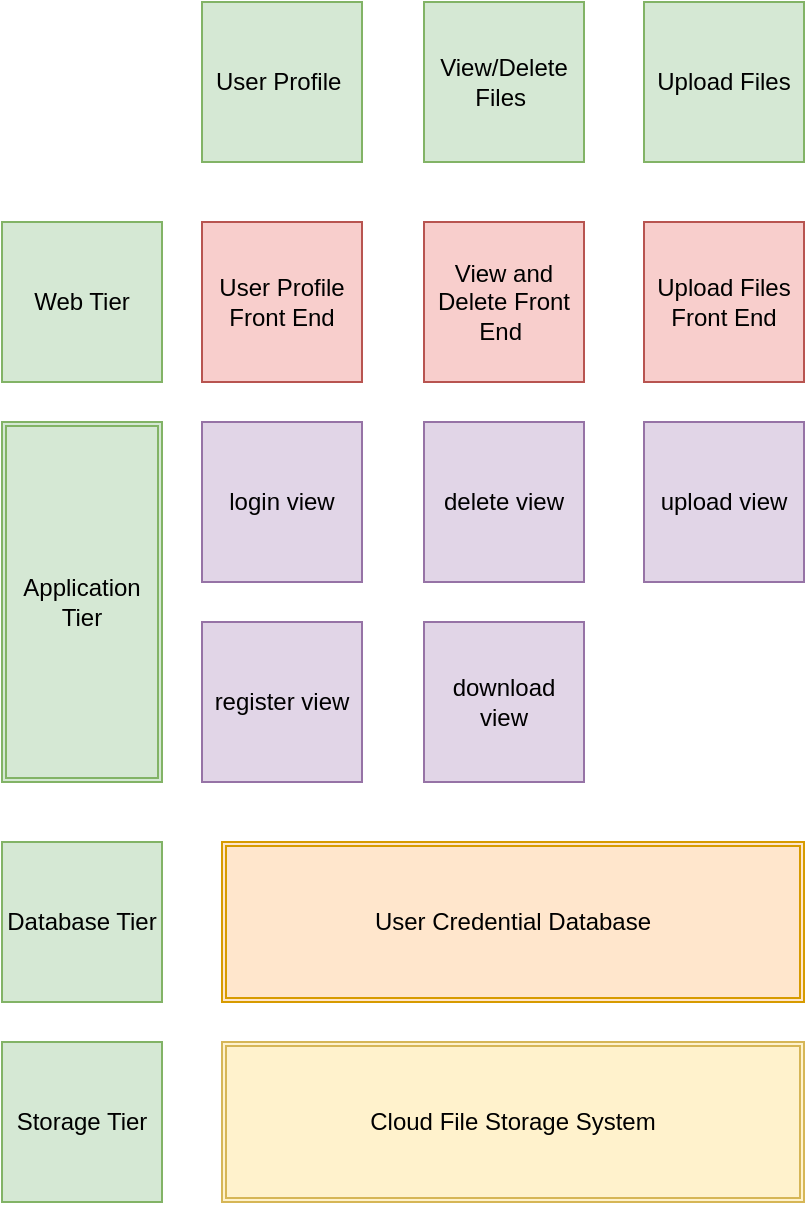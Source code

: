 <mxfile version="20.5.3" type="device"><diagram id="C5RBs43oDa-KdzZeNtuy" name="Page-1"><mxGraphModel dx="1022" dy="1943" grid="1" gridSize="10" guides="1" tooltips="1" connect="1" arrows="1" fold="1" page="1" pageScale="1" pageWidth="1169" pageHeight="827" math="0" shadow="0"><root><mxCell id="WIyWlLk6GJQsqaUBKTNV-0"/><mxCell id="WIyWlLk6GJQsqaUBKTNV-1" parent="WIyWlLk6GJQsqaUBKTNV-0"/><mxCell id="4zJl9A9tdYKJErFBLPtg-14" value="User Profile&amp;nbsp;" style="whiteSpace=wrap;html=1;aspect=fixed;fillColor=#d5e8d4;strokeColor=#82b366;" parent="WIyWlLk6GJQsqaUBKTNV-1" vertex="1"><mxGeometry x="499" y="-140" width="80" height="80" as="geometry"/></mxCell><mxCell id="4zJl9A9tdYKJErFBLPtg-15" value="View/Delete Files&amp;nbsp;" style="whiteSpace=wrap;html=1;aspect=fixed;fillColor=#d5e8d4;strokeColor=#82b366;" parent="WIyWlLk6GJQsqaUBKTNV-1" vertex="1"><mxGeometry x="610" y="-140" width="80" height="80" as="geometry"/></mxCell><mxCell id="4zJl9A9tdYKJErFBLPtg-17" value="Web Tier" style="whiteSpace=wrap;html=1;aspect=fixed;fillColor=#d5e8d4;strokeColor=#82b366;" parent="WIyWlLk6GJQsqaUBKTNV-1" vertex="1"><mxGeometry x="399" y="-30" width="80" height="80" as="geometry"/></mxCell><mxCell id="4zJl9A9tdYKJErFBLPtg-20" value="User Profile Front End" style="whiteSpace=wrap;html=1;aspect=fixed;fillColor=#f8cecc;strokeColor=#b85450;" parent="WIyWlLk6GJQsqaUBKTNV-1" vertex="1"><mxGeometry x="499" y="-30" width="80" height="80" as="geometry"/></mxCell><mxCell id="4zJl9A9tdYKJErFBLPtg-21" value="View and Delete Front End&amp;nbsp;" style="whiteSpace=wrap;html=1;aspect=fixed;fillColor=#f8cecc;strokeColor=#b85450;" parent="WIyWlLk6GJQsqaUBKTNV-1" vertex="1"><mxGeometry x="610" y="-30" width="80" height="80" as="geometry"/></mxCell><mxCell id="4zJl9A9tdYKJErFBLPtg-22" value="Upload Files Front End" style="whiteSpace=wrap;html=1;aspect=fixed;fillColor=#f8cecc;strokeColor=#b85450;" parent="WIyWlLk6GJQsqaUBKTNV-1" vertex="1"><mxGeometry x="720" y="-30" width="80" height="80" as="geometry"/></mxCell><mxCell id="4zJl9A9tdYKJErFBLPtg-24" value="Storage Tier" style="whiteSpace=wrap;html=1;aspect=fixed;fillColor=#d5e8d4;strokeColor=#82b366;" parent="WIyWlLk6GJQsqaUBKTNV-1" vertex="1"><mxGeometry x="399" y="380" width="80" height="80" as="geometry"/></mxCell><mxCell id="4zJl9A9tdYKJErFBLPtg-25" value="Database Tier" style="whiteSpace=wrap;html=1;aspect=fixed;fillColor=#d5e8d4;strokeColor=#82b366;" parent="WIyWlLk6GJQsqaUBKTNV-1" vertex="1"><mxGeometry x="399" y="280" width="80" height="80" as="geometry"/></mxCell><mxCell id="4zJl9A9tdYKJErFBLPtg-27" value="Upload Files" style="whiteSpace=wrap;html=1;aspect=fixed;fillColor=#d5e8d4;strokeColor=#82b366;" parent="WIyWlLk6GJQsqaUBKTNV-1" vertex="1"><mxGeometry x="720" y="-140" width="80" height="80" as="geometry"/></mxCell><mxCell id="4zJl9A9tdYKJErFBLPtg-30" value="login_view" style="whiteSpace=wrap;html=1;aspect=fixed;fillColor=#e1d5e7;strokeColor=#9673a6;" parent="WIyWlLk6GJQsqaUBKTNV-1" vertex="1"><mxGeometry x="499" y="70" width="80" height="80" as="geometry"/></mxCell><mxCell id="4zJl9A9tdYKJErFBLPtg-31" value="register view" style="whiteSpace=wrap;html=1;aspect=fixed;fillColor=#e1d5e7;strokeColor=#9673a6;" parent="WIyWlLk6GJQsqaUBKTNV-1" vertex="1"><mxGeometry x="499" y="170" width="80" height="80" as="geometry"/></mxCell><mxCell id="4zJl9A9tdYKJErFBLPtg-33" value="upload view" style="whiteSpace=wrap;html=1;aspect=fixed;fillColor=#e1d5e7;strokeColor=#9673a6;" parent="WIyWlLk6GJQsqaUBKTNV-1" vertex="1"><mxGeometry x="720" y="70" width="80" height="80" as="geometry"/></mxCell><mxCell id="4zJl9A9tdYKJErFBLPtg-34" value="User Credential Database" style="shape=ext;double=1;whiteSpace=wrap;html=1;fillColor=#ffe6cc;strokeColor=#d79b00;" parent="WIyWlLk6GJQsqaUBKTNV-1" vertex="1"><mxGeometry x="509" y="280" width="291" height="80" as="geometry"/></mxCell><mxCell id="4zJl9A9tdYKJErFBLPtg-41" value="delete view" style="whiteSpace=wrap;html=1;aspect=fixed;fillColor=#e1d5e7;strokeColor=#9673a6;" parent="WIyWlLk6GJQsqaUBKTNV-1" vertex="1"><mxGeometry x="610" y="70" width="80" height="80" as="geometry"/></mxCell><mxCell id="4zJl9A9tdYKJErFBLPtg-42" value="download view" style="whiteSpace=wrap;html=1;aspect=fixed;fillColor=#e1d5e7;strokeColor=#9673a6;" parent="WIyWlLk6GJQsqaUBKTNV-1" vertex="1"><mxGeometry x="610" y="170" width="80" height="80" as="geometry"/></mxCell><mxCell id="RexvZhvVZg4S4dmwbQe3-0" value="Cloud File Storage System" style="shape=ext;double=1;whiteSpace=wrap;html=1;fillColor=#fff2cc;strokeColor=#d6b656;" parent="WIyWlLk6GJQsqaUBKTNV-1" vertex="1"><mxGeometry x="509" y="380" width="291" height="80" as="geometry"/></mxCell><mxCell id="RexvZhvVZg4S4dmwbQe3-1" value="Application Tier" style="shape=ext;double=1;whiteSpace=wrap;html=1;fillColor=#d5e8d4;strokeColor=#82b366;" parent="WIyWlLk6GJQsqaUBKTNV-1" vertex="1"><mxGeometry x="399" y="70" width="80" height="180" as="geometry"/></mxCell><mxCell id="Owr44hSAnnCzuLfblkfO-0" value="login view" style="whiteSpace=wrap;html=1;aspect=fixed;fillColor=#e1d5e7;strokeColor=#9673a6;" vertex="1" parent="WIyWlLk6GJQsqaUBKTNV-1"><mxGeometry x="499" y="70" width="80" height="80" as="geometry"/></mxCell></root></mxGraphModel></diagram></mxfile>